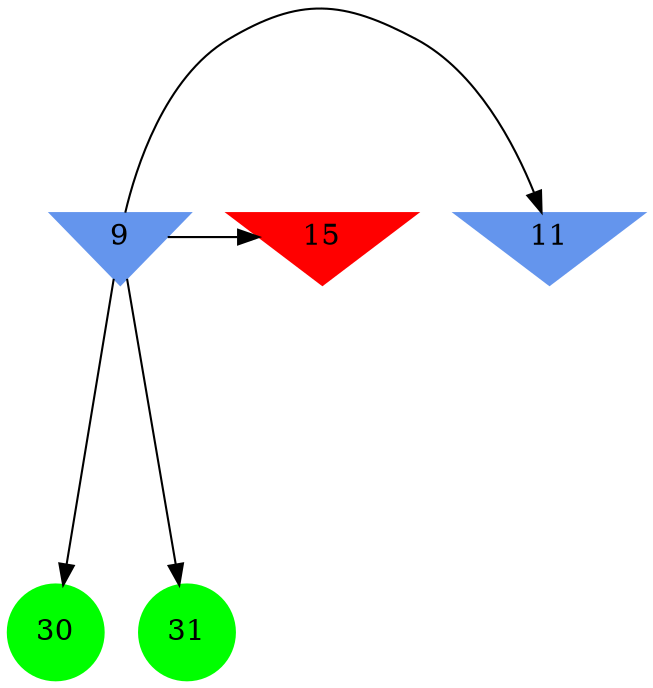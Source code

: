 digraph brain {
	ranksep=2.0;
	9 [shape=invtriangle,style=filled,color=cornflowerblue];
	11 [shape=invtriangle,style=filled,color=cornflowerblue];
	15 [shape=invtriangle,style=filled,color=red];
	30 [shape=circle,style=filled,color=green];
	31 [shape=circle,style=filled,color=green];
	9	->	11;
	9	->	30;
	9	->	15;
	9	->	31;
	{ rank=same; 9; 11; 15; }
	{ rank=same; }
	{ rank=same; 30; 31; }
}
